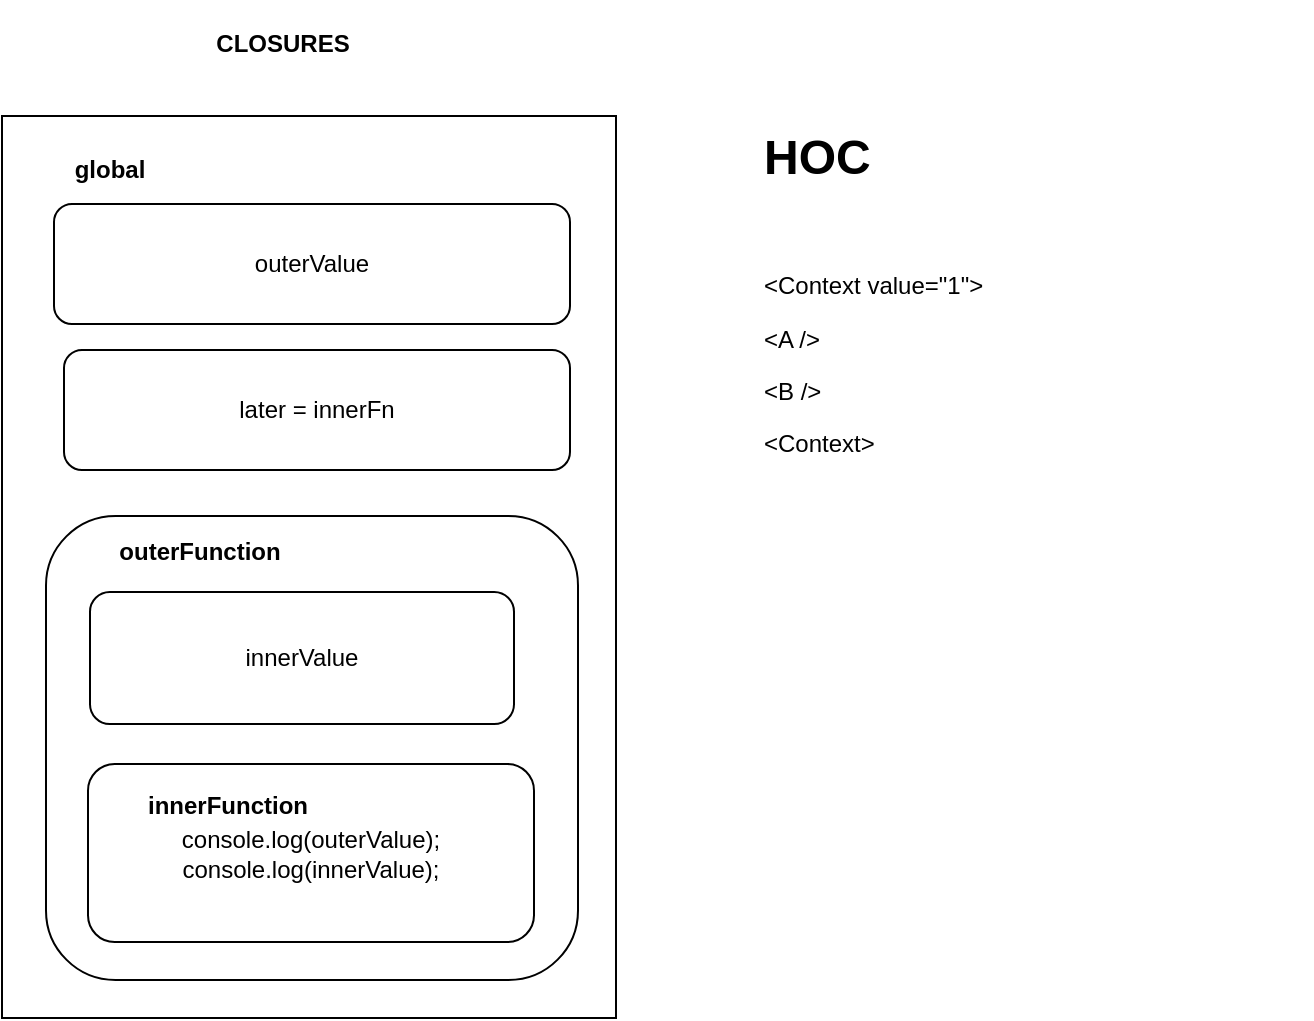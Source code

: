 <mxfile version="27.0.9">
  <diagram name="JavaScript" id="ZMv-MKKW6OiMh1DnbZVP">
    <mxGraphModel dx="980" dy="785" grid="0" gridSize="10" guides="0" tooltips="1" connect="1" arrows="1" fold="1" page="1" pageScale="1" pageWidth="850" pageHeight="1100" math="0" shadow="0">
      <root>
        <mxCell id="0" />
        <mxCell id="1" parent="0" />
        <mxCell id="I_vUf-rGHrZXqWORPhef-2" value="" style="rounded=1;whiteSpace=wrap;html=1;arcSize=0;" vertex="1" parent="1">
          <mxGeometry x="51" y="216" width="307" height="451" as="geometry" />
        </mxCell>
        <mxCell id="I_vUf-rGHrZXqWORPhef-4" value="outerValue" style="rounded=1;whiteSpace=wrap;html=1;" vertex="1" parent="1">
          <mxGeometry x="77" y="260" width="258" height="60" as="geometry" />
        </mxCell>
        <mxCell id="I_vUf-rGHrZXqWORPhef-5" value="later = innerFn" style="rounded=1;whiteSpace=wrap;html=1;" vertex="1" parent="1">
          <mxGeometry x="82" y="333" width="253" height="60" as="geometry" />
        </mxCell>
        <mxCell id="I_vUf-rGHrZXqWORPhef-6" value="" style="rounded=1;whiteSpace=wrap;html=1;" vertex="1" parent="1">
          <mxGeometry x="73" y="416" width="266" height="232" as="geometry" />
        </mxCell>
        <mxCell id="I_vUf-rGHrZXqWORPhef-7" value="innerValue" style="rounded=1;whiteSpace=wrap;html=1;" vertex="1" parent="1">
          <mxGeometry x="95" y="454" width="212" height="66" as="geometry" />
        </mxCell>
        <mxCell id="I_vUf-rGHrZXqWORPhef-8" value="global" style="text;html=1;align=center;verticalAlign=middle;whiteSpace=wrap;rounded=0;fontStyle=1" vertex="1" parent="1">
          <mxGeometry x="75" y="228" width="60" height="30" as="geometry" />
        </mxCell>
        <mxCell id="I_vUf-rGHrZXqWORPhef-9" value="outerFunction" style="text;html=1;align=center;verticalAlign=middle;whiteSpace=wrap;rounded=0;fontStyle=1" vertex="1" parent="1">
          <mxGeometry x="83" y="419" width="134" height="30" as="geometry" />
        </mxCell>
        <mxCell id="I_vUf-rGHrZXqWORPhef-10" value="console.log(outerValue);&lt;div&gt;console.log(innerValue);&lt;/div&gt;" style="rounded=1;whiteSpace=wrap;html=1;" vertex="1" parent="1">
          <mxGeometry x="94" y="540" width="223" height="89" as="geometry" />
        </mxCell>
        <mxCell id="I_vUf-rGHrZXqWORPhef-11" value="innerFunction" style="text;html=1;align=center;verticalAlign=middle;whiteSpace=wrap;rounded=0;fontStyle=1" vertex="1" parent="1">
          <mxGeometry x="97" y="546" width="134" height="30" as="geometry" />
        </mxCell>
        <mxCell id="I_vUf-rGHrZXqWORPhef-12" value="CLOSURES" style="text;html=1;align=center;verticalAlign=middle;whiteSpace=wrap;rounded=0;fontStyle=1" vertex="1" parent="1">
          <mxGeometry x="108" y="158" width="167" height="44" as="geometry" />
        </mxCell>
        <mxCell id="I_vUf-rGHrZXqWORPhef-14" value="&lt;h1 style=&quot;margin-top: 0px;&quot;&gt;HOC&lt;/h1&gt;&lt;p&gt;&lt;br&gt;&lt;/p&gt;&lt;p&gt;&amp;lt;Context value=&quot;1&quot;&amp;gt;&lt;/p&gt;&lt;p&gt;&amp;lt;A /&amp;gt;&lt;/p&gt;&lt;p&gt;&amp;lt;B /&amp;gt;&lt;/p&gt;&lt;p&gt;&amp;lt;Context&amp;gt;&lt;/p&gt;&lt;p&gt;&lt;br&gt;&lt;/p&gt;" style="text;html=1;whiteSpace=wrap;overflow=hidden;rounded=0;" vertex="1" parent="1">
          <mxGeometry x="430" y="216" width="276" height="209" as="geometry" />
        </mxCell>
      </root>
    </mxGraphModel>
  </diagram>
</mxfile>
